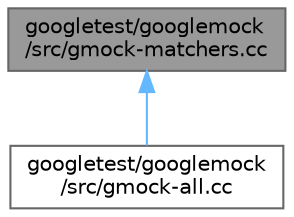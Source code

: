 digraph "googletest/googlemock/src/gmock-matchers.cc"
{
 // LATEX_PDF_SIZE
  bgcolor="transparent";
  edge [fontname=Helvetica,fontsize=10,labelfontname=Helvetica,labelfontsize=10];
  node [fontname=Helvetica,fontsize=10,shape=box,height=0.2,width=0.4];
  Node1 [id="Node000001",label="googletest/googlemock\l/src/gmock-matchers.cc",height=0.2,width=0.4,color="gray40", fillcolor="grey60", style="filled", fontcolor="black",tooltip=" "];
  Node1 -> Node2 [id="edge2_Node000001_Node000002",dir="back",color="steelblue1",style="solid",tooltip=" "];
  Node2 [id="Node000002",label="googletest/googlemock\l/src/gmock-all.cc",height=0.2,width=0.4,color="grey40", fillcolor="white", style="filled",URL="$gmock-all_8cc.html",tooltip=" "];
}
